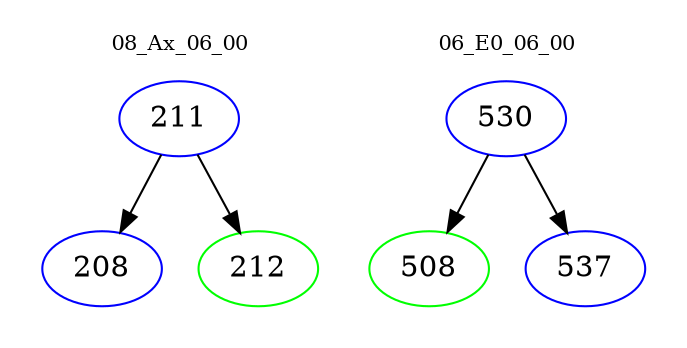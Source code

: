 digraph{
subgraph cluster_0 {
color = white
label = "08_Ax_06_00";
fontsize=10;
T0_211 [label="211", color="blue"]
T0_211 -> T0_208 [color="black"]
T0_208 [label="208", color="blue"]
T0_211 -> T0_212 [color="black"]
T0_212 [label="212", color="green"]
}
subgraph cluster_1 {
color = white
label = "06_E0_06_00";
fontsize=10;
T1_530 [label="530", color="blue"]
T1_530 -> T1_508 [color="black"]
T1_508 [label="508", color="green"]
T1_530 -> T1_537 [color="black"]
T1_537 [label="537", color="blue"]
}
}
